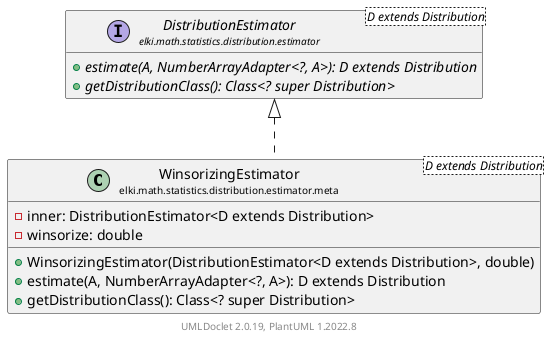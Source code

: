 @startuml
    remove .*\.(Instance|Par|Parameterizer|Factory)$
    set namespaceSeparator none
    hide empty fields
    hide empty methods

    class "<size:14>WinsorizingEstimator\n<size:10>elki.math.statistics.distribution.estimator.meta" as elki.math.statistics.distribution.estimator.meta.WinsorizingEstimator<D extends Distribution> [[WinsorizingEstimator.html]] {
        -inner: DistributionEstimator<D extends Distribution>
        -winsorize: double
        +WinsorizingEstimator(DistributionEstimator<D extends Distribution>, double)
        +estimate(A, NumberArrayAdapter<?, A>): D extends Distribution
        +getDistributionClass(): Class<? super Distribution>
    }

    interface "<size:14>DistributionEstimator\n<size:10>elki.math.statistics.distribution.estimator" as elki.math.statistics.distribution.estimator.DistributionEstimator<D extends Distribution> [[../DistributionEstimator.html]] {
        {abstract} +estimate(A, NumberArrayAdapter<?, A>): D extends Distribution
        {abstract} +getDistributionClass(): Class<? super Distribution>
    }
    class "<size:14>WinsorizingEstimator.Par\n<size:10>elki.math.statistics.distribution.estimator.meta" as elki.math.statistics.distribution.estimator.meta.WinsorizingEstimator.Par<D extends Distribution>

    elki.math.statistics.distribution.estimator.DistributionEstimator <|.. elki.math.statistics.distribution.estimator.meta.WinsorizingEstimator
    elki.math.statistics.distribution.estimator.meta.WinsorizingEstimator +-- elki.math.statistics.distribution.estimator.meta.WinsorizingEstimator.Par

    center footer UMLDoclet 2.0.19, PlantUML 1.2022.8
@enduml
